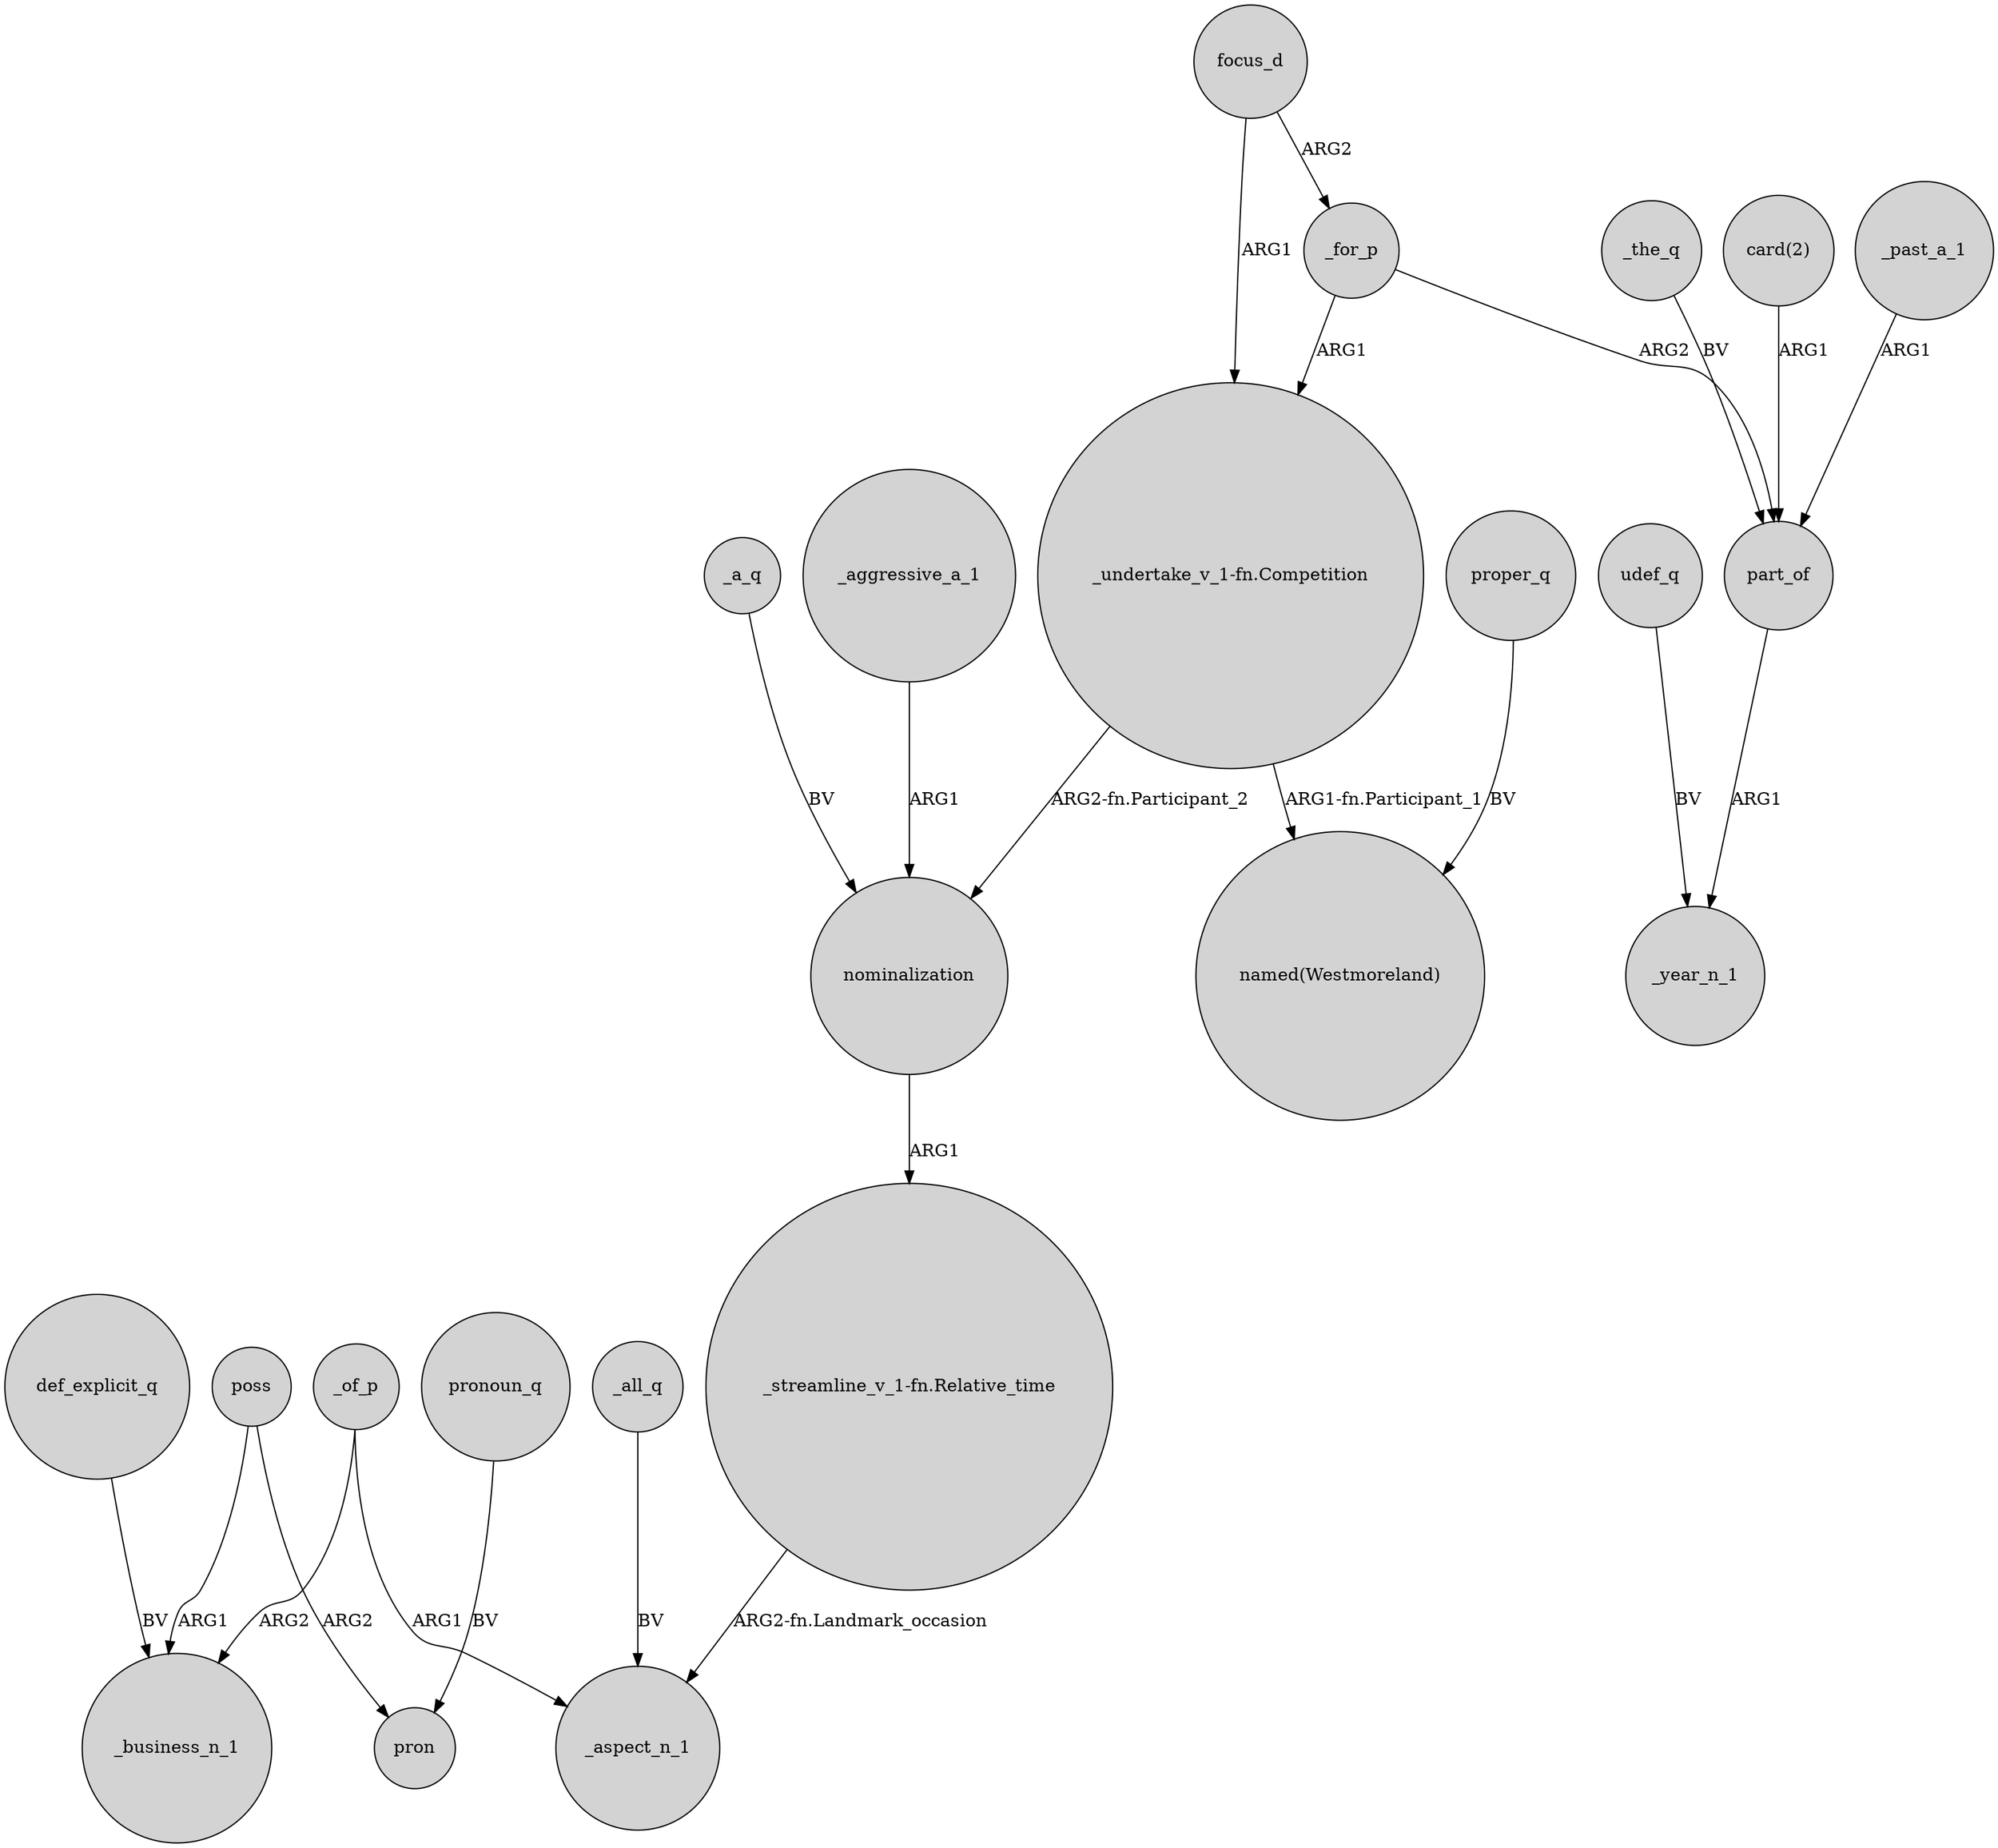 digraph {
	node [shape=circle style=filled]
	def_explicit_q -> _business_n_1 [label=BV]
	nominalization -> "_streamline_v_1-fn.Relative_time" [label=ARG1]
	_the_q -> part_of [label=BV]
	poss -> _business_n_1 [label=ARG1]
	_a_q -> nominalization [label=BV]
	"_streamline_v_1-fn.Relative_time" -> _aspect_n_1 [label="ARG2-fn.Landmark_occasion"]
	_for_p -> part_of [label=ARG2]
	"card(2)" -> part_of [label=ARG1]
	_all_q -> _aspect_n_1 [label=BV]
	focus_d -> "_undertake_v_1-fn.Competition" [label=ARG1]
	pronoun_q -> pron [label=BV]
	poss -> pron [label=ARG2]
	"_undertake_v_1-fn.Competition" -> "named(Westmoreland)" [label="ARG1-fn.Participant_1"]
	part_of -> _year_n_1 [label=ARG1]
	_for_p -> "_undertake_v_1-fn.Competition" [label=ARG1]
	_aggressive_a_1 -> nominalization [label=ARG1]
	_past_a_1 -> part_of [label=ARG1]
	"_undertake_v_1-fn.Competition" -> nominalization [label="ARG2-fn.Participant_2"]
	_of_p -> _business_n_1 [label=ARG2]
	_of_p -> _aspect_n_1 [label=ARG1]
	proper_q -> "named(Westmoreland)" [label=BV]
	udef_q -> _year_n_1 [label=BV]
	focus_d -> _for_p [label=ARG2]
}
